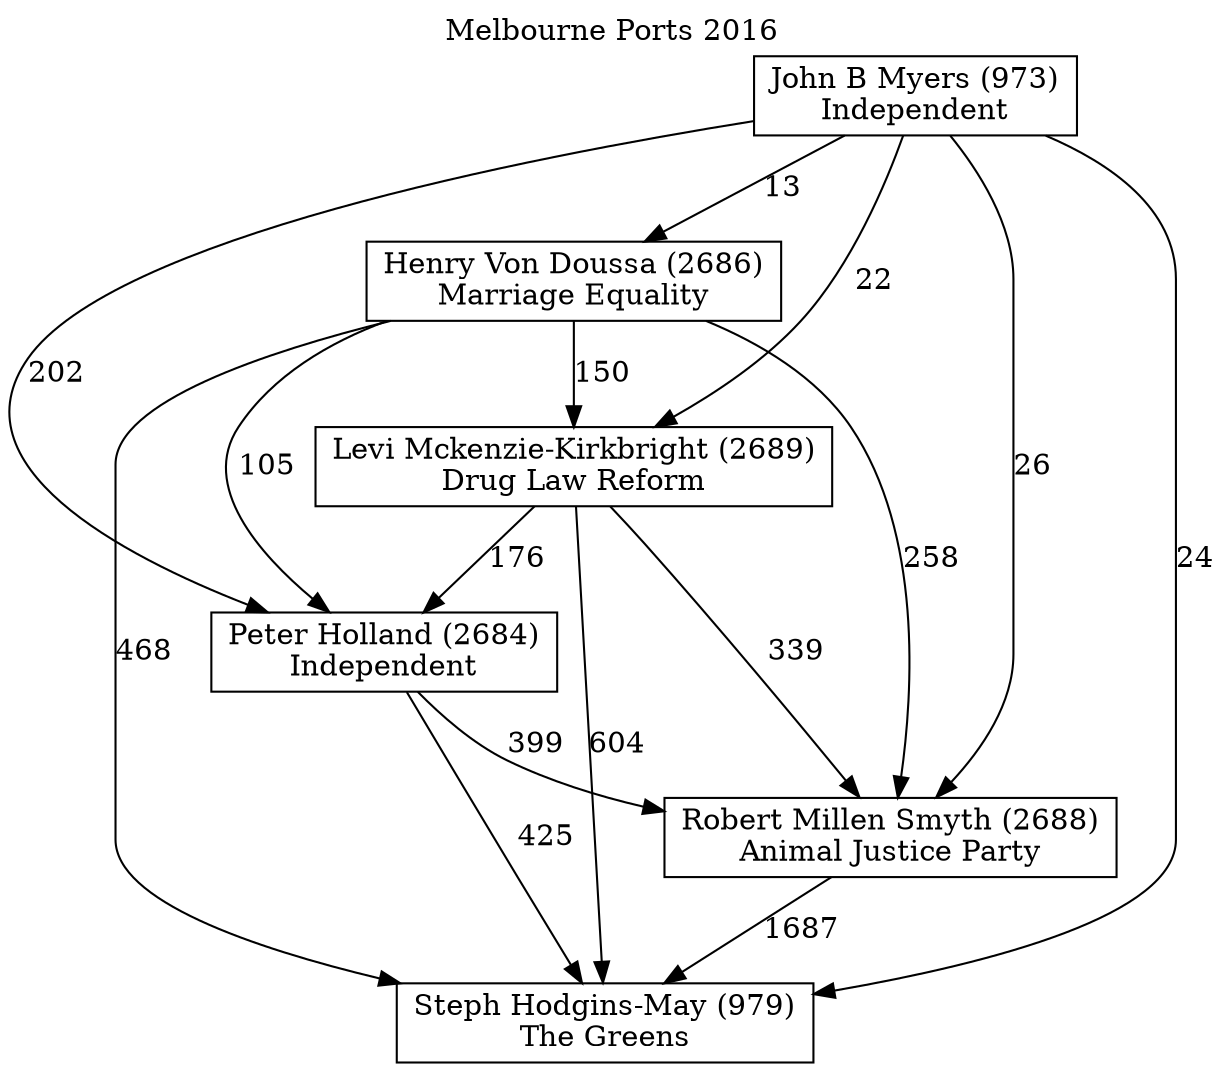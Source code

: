// House preference flow
digraph "Steph Hodgins-May (979)_Melbourne Ports_2016" {
	graph [label="Melbourne Ports 2016" labelloc=t mclimit=10]
	node [shape=box]
	"Henry Von Doussa (2686)" [label="Henry Von Doussa (2686)
Marriage Equality"]
	"Robert Millen Smyth (2688)" [label="Robert Millen Smyth (2688)
Animal Justice Party"]
	"John B Myers (973)" [label="John B Myers (973)
Independent"]
	"Levi Mckenzie-Kirkbright (2689)" [label="Levi Mckenzie-Kirkbright (2689)
Drug Law Reform"]
	"Peter Holland (2684)" [label="Peter Holland (2684)
Independent"]
	"Steph Hodgins-May (979)" [label="Steph Hodgins-May (979)
The Greens"]
	"John B Myers (973)" -> "Robert Millen Smyth (2688)" [label=26]
	"Henry Von Doussa (2686)" -> "Robert Millen Smyth (2688)" [label=258]
	"John B Myers (973)" -> "Steph Hodgins-May (979)" [label=24]
	"John B Myers (973)" -> "Levi Mckenzie-Kirkbright (2689)" [label=22]
	"Henry Von Doussa (2686)" -> "Levi Mckenzie-Kirkbright (2689)" [label=150]
	"Henry Von Doussa (2686)" -> "Steph Hodgins-May (979)" [label=468]
	"Robert Millen Smyth (2688)" -> "Steph Hodgins-May (979)" [label=1687]
	"Levi Mckenzie-Kirkbright (2689)" -> "Robert Millen Smyth (2688)" [label=339]
	"Henry Von Doussa (2686)" -> "Peter Holland (2684)" [label=105]
	"John B Myers (973)" -> "Peter Holland (2684)" [label=202]
	"Peter Holland (2684)" -> "Steph Hodgins-May (979)" [label=425]
	"Levi Mckenzie-Kirkbright (2689)" -> "Peter Holland (2684)" [label=176]
	"John B Myers (973)" -> "Henry Von Doussa (2686)" [label=13]
	"Levi Mckenzie-Kirkbright (2689)" -> "Steph Hodgins-May (979)" [label=604]
	"Peter Holland (2684)" -> "Robert Millen Smyth (2688)" [label=399]
}
